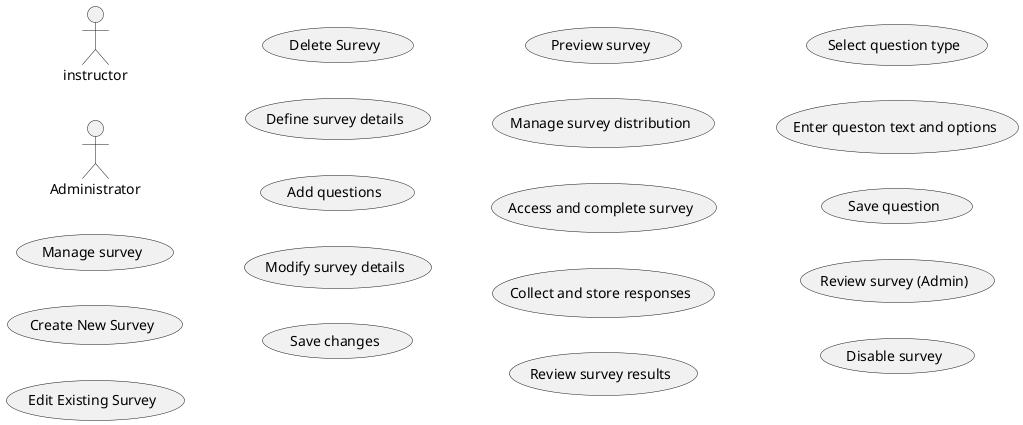 @startuml

left to right direction

actor instructor
actor Administrator

usecase "Manage survey" as ManageSurvey
usecase "Create New Survey" as CreateNewSurvey
usecase "Edit Existing Survey" as EditSurvey
usecase "Delete Surevy" as DeleteSurvey
usecase "Define survey details" as DefineDetails
usecase "Add questions" as AddQuestions
usecase "Modify survey details" as ModifyDetails
usecase "Save changes" as SaveChanges
usecase "Preview survey" as PreviewSurvey
usecase "Manage survey distribution" as ManageDistribution
usecase "Access and complete survey" as CompleteSurvey
usecase "Collect and store responses" as StoreResponses
usecase "Review survey results" as ReviewResults
usecase "Select question type" as SelectQuestionType
usecase "Enter queston text and options" as EnterQuestionOptions
usecase "Save question" as SaveQuestion
usecase "Review survey (Admin)" as ReviewSurveyAdmin
usecase "Disable survey" as DisableSurvey 






@enduml


